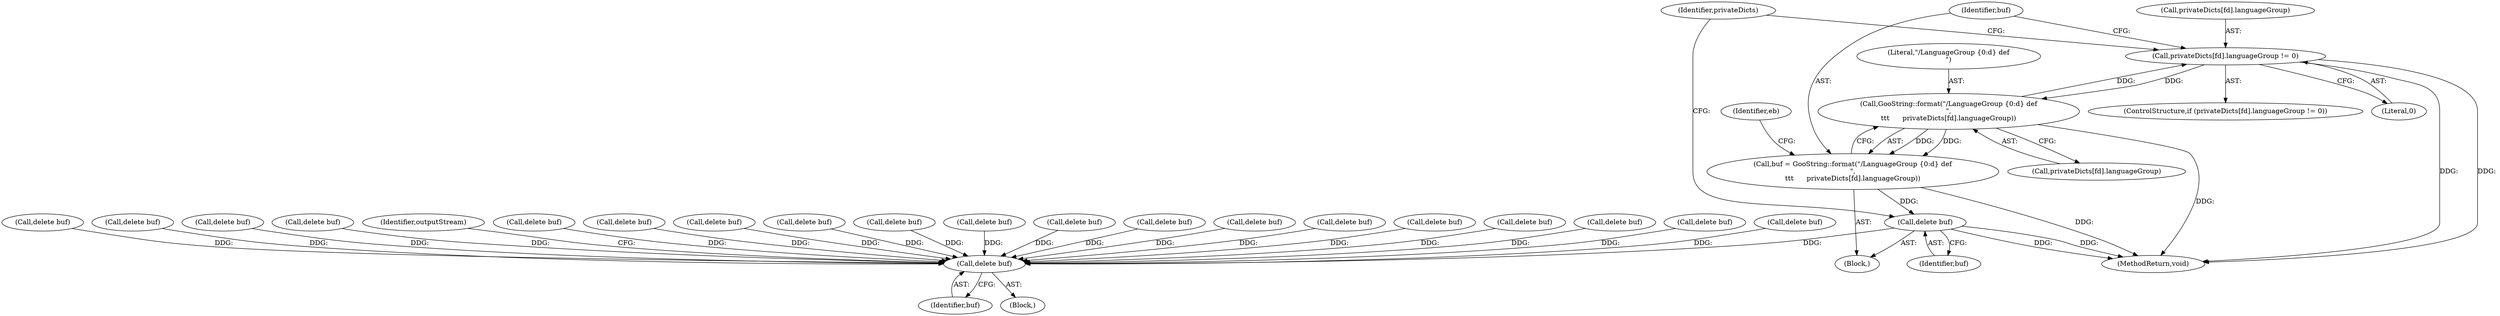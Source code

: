 digraph "0_poppler_da63c35549e8852a410946ab016a3f25ac701bdf@array" {
"1001090" [label="(Call,privateDicts[fd].languageGroup != 0)"];
"1001100" [label="(Call,GooString::format(\"/LanguageGroup {0:d} def\n\",\n\t\t\t      privateDicts[fd].languageGroup))"];
"1001090" [label="(Call,privateDicts[fd].languageGroup != 0)"];
"1001098" [label="(Call,buf = GooString::format(\"/LanguageGroup {0:d} def\n\",\n\t\t\t      privateDicts[fd].languageGroup))"];
"1001111" [label="(Call,delete buf)"];
"1000355" [label="(Call,delete buf)"];
"1001098" [label="(Call,buf = GooString::format(\"/LanguageGroup {0:d} def\n\",\n\t\t\t      privateDicts[fd].languageGroup))"];
"1001091" [label="(Call,privateDicts[fd].languageGroup)"];
"1001089" [label="(ControlStructure,if (privateDicts[fd].languageGroup != 0))"];
"1000762" [label="(Call,delete buf)"];
"1001099" [label="(Identifier,buf)"];
"1001109" [label="(Identifier,eb)"];
"1000842" [label="(Call,delete buf)"];
"1000658" [label="(Call,delete buf)"];
"1000912" [label="(Call,delete buf)"];
"1000356" [label="(Identifier,buf)"];
"1000355" [label="(Call,delete buf)"];
"1001102" [label="(Call,privateDicts[fd].languageGroup)"];
"1000295" [label="(Block,)"];
"1001135" [label="(Call,delete buf)"];
"1001096" [label="(Literal,0)"];
"1000529" [label="(Call,delete buf)"];
"1001090" [label="(Call,privateDicts[fd].languageGroup != 0)"];
"1000497" [label="(Call,delete buf)"];
"1001111" [label="(Call,delete buf)"];
"1000814" [label="(Call,delete buf)"];
"1000890" [label="(Call,delete buf)"];
"1001087" [label="(Call,delete buf)"];
"1001101" [label="(Literal,\"/LanguageGroup {0:d} def\n\")"];
"1000934" [label="(Call,delete buf)"];
"1000477" [label="(Call,delete buf)"];
"1000866" [label="(Call,delete buf)"];
"1000710" [label="(Call,delete buf)"];
"1000358" [label="(Identifier,outputStream)"];
"1000982" [label="(Call,delete buf)"];
"1001100" [label="(Call,GooString::format(\"/LanguageGroup {0:d} def\n\",\n\t\t\t      privateDicts[fd].languageGroup))"];
"1001117" [label="(Identifier,privateDicts)"];
"1000545" [label="(Call,delete buf)"];
"1001258" [label="(Call,delete buf)"];
"1001034" [label="(Call,delete buf)"];
"1001097" [label="(Block,)"];
"1001112" [label="(Identifier,buf)"];
"1001475" [label="(MethodReturn,void)"];
"1001063" [label="(Call,delete buf)"];
"1001090" -> "1001089"  [label="AST: "];
"1001090" -> "1001096"  [label="CFG: "];
"1001091" -> "1001090"  [label="AST: "];
"1001096" -> "1001090"  [label="AST: "];
"1001099" -> "1001090"  [label="CFG: "];
"1001117" -> "1001090"  [label="CFG: "];
"1001090" -> "1001475"  [label="DDG: "];
"1001090" -> "1001475"  [label="DDG: "];
"1001100" -> "1001090"  [label="DDG: "];
"1001090" -> "1001100"  [label="DDG: "];
"1001100" -> "1001098"  [label="AST: "];
"1001100" -> "1001102"  [label="CFG: "];
"1001101" -> "1001100"  [label="AST: "];
"1001102" -> "1001100"  [label="AST: "];
"1001098" -> "1001100"  [label="CFG: "];
"1001100" -> "1001475"  [label="DDG: "];
"1001100" -> "1001098"  [label="DDG: "];
"1001100" -> "1001098"  [label="DDG: "];
"1001098" -> "1001097"  [label="AST: "];
"1001099" -> "1001098"  [label="AST: "];
"1001109" -> "1001098"  [label="CFG: "];
"1001098" -> "1001475"  [label="DDG: "];
"1001098" -> "1001111"  [label="DDG: "];
"1001111" -> "1001097"  [label="AST: "];
"1001111" -> "1001112"  [label="CFG: "];
"1001112" -> "1001111"  [label="AST: "];
"1001117" -> "1001111"  [label="CFG: "];
"1001111" -> "1001475"  [label="DDG: "];
"1001111" -> "1001475"  [label="DDG: "];
"1001111" -> "1000355"  [label="DDG: "];
"1000355" -> "1000295"  [label="AST: "];
"1000355" -> "1000356"  [label="CFG: "];
"1000356" -> "1000355"  [label="AST: "];
"1000358" -> "1000355"  [label="CFG: "];
"1000934" -> "1000355"  [label="DDG: "];
"1000497" -> "1000355"  [label="DDG: "];
"1001087" -> "1000355"  [label="DDG: "];
"1000545" -> "1000355"  [label="DDG: "];
"1001034" -> "1000355"  [label="DDG: "];
"1001063" -> "1000355"  [label="DDG: "];
"1001135" -> "1000355"  [label="DDG: "];
"1000658" -> "1000355"  [label="DDG: "];
"1001258" -> "1000355"  [label="DDG: "];
"1000477" -> "1000355"  [label="DDG: "];
"1000912" -> "1000355"  [label="DDG: "];
"1000890" -> "1000355"  [label="DDG: "];
"1000866" -> "1000355"  [label="DDG: "];
"1000710" -> "1000355"  [label="DDG: "];
"1000842" -> "1000355"  [label="DDG: "];
"1000529" -> "1000355"  [label="DDG: "];
"1000814" -> "1000355"  [label="DDG: "];
"1000762" -> "1000355"  [label="DDG: "];
"1000982" -> "1000355"  [label="DDG: "];
}
